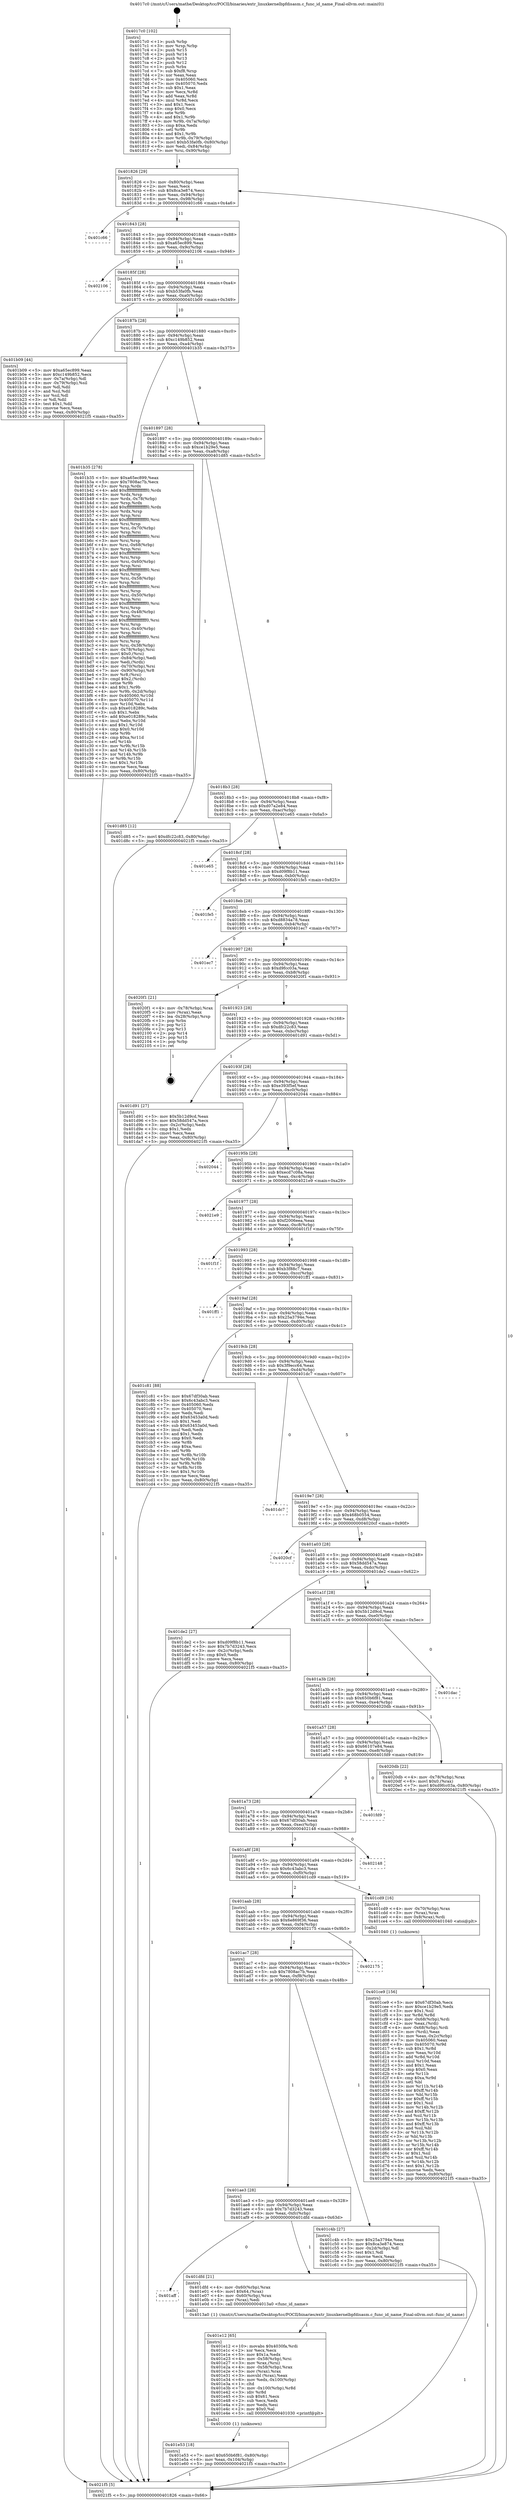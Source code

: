 digraph "0x4017c0" {
  label = "0x4017c0 (/mnt/c/Users/mathe/Desktop/tcc/POCII/binaries/extr_linuxkernelbpfdisasm.c_func_id_name_Final-ollvm.out::main(0))"
  labelloc = "t"
  node[shape=record]

  Entry [label="",width=0.3,height=0.3,shape=circle,fillcolor=black,style=filled]
  "0x401826" [label="{
     0x401826 [29]\l
     | [instrs]\l
     &nbsp;&nbsp;0x401826 \<+3\>: mov -0x80(%rbp),%eax\l
     &nbsp;&nbsp;0x401829 \<+2\>: mov %eax,%ecx\l
     &nbsp;&nbsp;0x40182b \<+6\>: sub $0x8ca3e874,%ecx\l
     &nbsp;&nbsp;0x401831 \<+6\>: mov %eax,-0x94(%rbp)\l
     &nbsp;&nbsp;0x401837 \<+6\>: mov %ecx,-0x98(%rbp)\l
     &nbsp;&nbsp;0x40183d \<+6\>: je 0000000000401c66 \<main+0x4a6\>\l
  }"]
  "0x401c66" [label="{
     0x401c66\l
  }", style=dashed]
  "0x401843" [label="{
     0x401843 [28]\l
     | [instrs]\l
     &nbsp;&nbsp;0x401843 \<+5\>: jmp 0000000000401848 \<main+0x88\>\l
     &nbsp;&nbsp;0x401848 \<+6\>: mov -0x94(%rbp),%eax\l
     &nbsp;&nbsp;0x40184e \<+5\>: sub $0xa65ec899,%eax\l
     &nbsp;&nbsp;0x401853 \<+6\>: mov %eax,-0x9c(%rbp)\l
     &nbsp;&nbsp;0x401859 \<+6\>: je 0000000000402106 \<main+0x946\>\l
  }"]
  Exit [label="",width=0.3,height=0.3,shape=circle,fillcolor=black,style=filled,peripheries=2]
  "0x402106" [label="{
     0x402106\l
  }", style=dashed]
  "0x40185f" [label="{
     0x40185f [28]\l
     | [instrs]\l
     &nbsp;&nbsp;0x40185f \<+5\>: jmp 0000000000401864 \<main+0xa4\>\l
     &nbsp;&nbsp;0x401864 \<+6\>: mov -0x94(%rbp),%eax\l
     &nbsp;&nbsp;0x40186a \<+5\>: sub $0xb53fa0fb,%eax\l
     &nbsp;&nbsp;0x40186f \<+6\>: mov %eax,-0xa0(%rbp)\l
     &nbsp;&nbsp;0x401875 \<+6\>: je 0000000000401b09 \<main+0x349\>\l
  }"]
  "0x401e53" [label="{
     0x401e53 [18]\l
     | [instrs]\l
     &nbsp;&nbsp;0x401e53 \<+7\>: movl $0x650b6f81,-0x80(%rbp)\l
     &nbsp;&nbsp;0x401e5a \<+6\>: mov %eax,-0x104(%rbp)\l
     &nbsp;&nbsp;0x401e60 \<+5\>: jmp 00000000004021f5 \<main+0xa35\>\l
  }"]
  "0x401b09" [label="{
     0x401b09 [44]\l
     | [instrs]\l
     &nbsp;&nbsp;0x401b09 \<+5\>: mov $0xa65ec899,%eax\l
     &nbsp;&nbsp;0x401b0e \<+5\>: mov $0xc149b852,%ecx\l
     &nbsp;&nbsp;0x401b13 \<+3\>: mov -0x7a(%rbp),%dl\l
     &nbsp;&nbsp;0x401b16 \<+4\>: mov -0x79(%rbp),%sil\l
     &nbsp;&nbsp;0x401b1a \<+3\>: mov %dl,%dil\l
     &nbsp;&nbsp;0x401b1d \<+3\>: and %sil,%dil\l
     &nbsp;&nbsp;0x401b20 \<+3\>: xor %sil,%dl\l
     &nbsp;&nbsp;0x401b23 \<+3\>: or %dl,%dil\l
     &nbsp;&nbsp;0x401b26 \<+4\>: test $0x1,%dil\l
     &nbsp;&nbsp;0x401b2a \<+3\>: cmovne %ecx,%eax\l
     &nbsp;&nbsp;0x401b2d \<+3\>: mov %eax,-0x80(%rbp)\l
     &nbsp;&nbsp;0x401b30 \<+5\>: jmp 00000000004021f5 \<main+0xa35\>\l
  }"]
  "0x40187b" [label="{
     0x40187b [28]\l
     | [instrs]\l
     &nbsp;&nbsp;0x40187b \<+5\>: jmp 0000000000401880 \<main+0xc0\>\l
     &nbsp;&nbsp;0x401880 \<+6\>: mov -0x94(%rbp),%eax\l
     &nbsp;&nbsp;0x401886 \<+5\>: sub $0xc149b852,%eax\l
     &nbsp;&nbsp;0x40188b \<+6\>: mov %eax,-0xa4(%rbp)\l
     &nbsp;&nbsp;0x401891 \<+6\>: je 0000000000401b35 \<main+0x375\>\l
  }"]
  "0x4021f5" [label="{
     0x4021f5 [5]\l
     | [instrs]\l
     &nbsp;&nbsp;0x4021f5 \<+5\>: jmp 0000000000401826 \<main+0x66\>\l
  }"]
  "0x4017c0" [label="{
     0x4017c0 [102]\l
     | [instrs]\l
     &nbsp;&nbsp;0x4017c0 \<+1\>: push %rbp\l
     &nbsp;&nbsp;0x4017c1 \<+3\>: mov %rsp,%rbp\l
     &nbsp;&nbsp;0x4017c4 \<+2\>: push %r15\l
     &nbsp;&nbsp;0x4017c6 \<+2\>: push %r14\l
     &nbsp;&nbsp;0x4017c8 \<+2\>: push %r13\l
     &nbsp;&nbsp;0x4017ca \<+2\>: push %r12\l
     &nbsp;&nbsp;0x4017cc \<+1\>: push %rbx\l
     &nbsp;&nbsp;0x4017cd \<+7\>: sub $0xf8,%rsp\l
     &nbsp;&nbsp;0x4017d4 \<+2\>: xor %eax,%eax\l
     &nbsp;&nbsp;0x4017d6 \<+7\>: mov 0x405060,%ecx\l
     &nbsp;&nbsp;0x4017dd \<+7\>: mov 0x405070,%edx\l
     &nbsp;&nbsp;0x4017e4 \<+3\>: sub $0x1,%eax\l
     &nbsp;&nbsp;0x4017e7 \<+3\>: mov %ecx,%r8d\l
     &nbsp;&nbsp;0x4017ea \<+3\>: add %eax,%r8d\l
     &nbsp;&nbsp;0x4017ed \<+4\>: imul %r8d,%ecx\l
     &nbsp;&nbsp;0x4017f1 \<+3\>: and $0x1,%ecx\l
     &nbsp;&nbsp;0x4017f4 \<+3\>: cmp $0x0,%ecx\l
     &nbsp;&nbsp;0x4017f7 \<+4\>: sete %r9b\l
     &nbsp;&nbsp;0x4017fb \<+4\>: and $0x1,%r9b\l
     &nbsp;&nbsp;0x4017ff \<+4\>: mov %r9b,-0x7a(%rbp)\l
     &nbsp;&nbsp;0x401803 \<+3\>: cmp $0xa,%edx\l
     &nbsp;&nbsp;0x401806 \<+4\>: setl %r9b\l
     &nbsp;&nbsp;0x40180a \<+4\>: and $0x1,%r9b\l
     &nbsp;&nbsp;0x40180e \<+4\>: mov %r9b,-0x79(%rbp)\l
     &nbsp;&nbsp;0x401812 \<+7\>: movl $0xb53fa0fb,-0x80(%rbp)\l
     &nbsp;&nbsp;0x401819 \<+6\>: mov %edi,-0x84(%rbp)\l
     &nbsp;&nbsp;0x40181f \<+7\>: mov %rsi,-0x90(%rbp)\l
  }"]
  "0x401e12" [label="{
     0x401e12 [65]\l
     | [instrs]\l
     &nbsp;&nbsp;0x401e12 \<+10\>: movabs $0x4030fa,%rdi\l
     &nbsp;&nbsp;0x401e1c \<+2\>: xor %ecx,%ecx\l
     &nbsp;&nbsp;0x401e1e \<+5\>: mov $0x1a,%edx\l
     &nbsp;&nbsp;0x401e23 \<+4\>: mov -0x58(%rbp),%rsi\l
     &nbsp;&nbsp;0x401e27 \<+3\>: mov %rax,(%rsi)\l
     &nbsp;&nbsp;0x401e2a \<+4\>: mov -0x58(%rbp),%rax\l
     &nbsp;&nbsp;0x401e2e \<+3\>: mov (%rax),%rax\l
     &nbsp;&nbsp;0x401e31 \<+3\>: movsbl (%rax),%eax\l
     &nbsp;&nbsp;0x401e34 \<+6\>: mov %edx,-0x100(%rbp)\l
     &nbsp;&nbsp;0x401e3a \<+1\>: cltd\l
     &nbsp;&nbsp;0x401e3b \<+7\>: mov -0x100(%rbp),%r8d\l
     &nbsp;&nbsp;0x401e42 \<+3\>: idiv %r8d\l
     &nbsp;&nbsp;0x401e45 \<+3\>: sub $0x61,%ecx\l
     &nbsp;&nbsp;0x401e48 \<+2\>: sub %ecx,%edx\l
     &nbsp;&nbsp;0x401e4a \<+2\>: mov %edx,%esi\l
     &nbsp;&nbsp;0x401e4c \<+2\>: mov $0x0,%al\l
     &nbsp;&nbsp;0x401e4e \<+5\>: call 0000000000401030 \<printf@plt\>\l
     | [calls]\l
     &nbsp;&nbsp;0x401030 \{1\} (unknown)\l
  }"]
  "0x401b35" [label="{
     0x401b35 [278]\l
     | [instrs]\l
     &nbsp;&nbsp;0x401b35 \<+5\>: mov $0xa65ec899,%eax\l
     &nbsp;&nbsp;0x401b3a \<+5\>: mov $0x7808ac7b,%ecx\l
     &nbsp;&nbsp;0x401b3f \<+3\>: mov %rsp,%rdx\l
     &nbsp;&nbsp;0x401b42 \<+4\>: add $0xfffffffffffffff0,%rdx\l
     &nbsp;&nbsp;0x401b46 \<+3\>: mov %rdx,%rsp\l
     &nbsp;&nbsp;0x401b49 \<+4\>: mov %rdx,-0x78(%rbp)\l
     &nbsp;&nbsp;0x401b4d \<+3\>: mov %rsp,%rdx\l
     &nbsp;&nbsp;0x401b50 \<+4\>: add $0xfffffffffffffff0,%rdx\l
     &nbsp;&nbsp;0x401b54 \<+3\>: mov %rdx,%rsp\l
     &nbsp;&nbsp;0x401b57 \<+3\>: mov %rsp,%rsi\l
     &nbsp;&nbsp;0x401b5a \<+4\>: add $0xfffffffffffffff0,%rsi\l
     &nbsp;&nbsp;0x401b5e \<+3\>: mov %rsi,%rsp\l
     &nbsp;&nbsp;0x401b61 \<+4\>: mov %rsi,-0x70(%rbp)\l
     &nbsp;&nbsp;0x401b65 \<+3\>: mov %rsp,%rsi\l
     &nbsp;&nbsp;0x401b68 \<+4\>: add $0xfffffffffffffff0,%rsi\l
     &nbsp;&nbsp;0x401b6c \<+3\>: mov %rsi,%rsp\l
     &nbsp;&nbsp;0x401b6f \<+4\>: mov %rsi,-0x68(%rbp)\l
     &nbsp;&nbsp;0x401b73 \<+3\>: mov %rsp,%rsi\l
     &nbsp;&nbsp;0x401b76 \<+4\>: add $0xfffffffffffffff0,%rsi\l
     &nbsp;&nbsp;0x401b7a \<+3\>: mov %rsi,%rsp\l
     &nbsp;&nbsp;0x401b7d \<+4\>: mov %rsi,-0x60(%rbp)\l
     &nbsp;&nbsp;0x401b81 \<+3\>: mov %rsp,%rsi\l
     &nbsp;&nbsp;0x401b84 \<+4\>: add $0xfffffffffffffff0,%rsi\l
     &nbsp;&nbsp;0x401b88 \<+3\>: mov %rsi,%rsp\l
     &nbsp;&nbsp;0x401b8b \<+4\>: mov %rsi,-0x58(%rbp)\l
     &nbsp;&nbsp;0x401b8f \<+3\>: mov %rsp,%rsi\l
     &nbsp;&nbsp;0x401b92 \<+4\>: add $0xfffffffffffffff0,%rsi\l
     &nbsp;&nbsp;0x401b96 \<+3\>: mov %rsi,%rsp\l
     &nbsp;&nbsp;0x401b99 \<+4\>: mov %rsi,-0x50(%rbp)\l
     &nbsp;&nbsp;0x401b9d \<+3\>: mov %rsp,%rsi\l
     &nbsp;&nbsp;0x401ba0 \<+4\>: add $0xfffffffffffffff0,%rsi\l
     &nbsp;&nbsp;0x401ba4 \<+3\>: mov %rsi,%rsp\l
     &nbsp;&nbsp;0x401ba7 \<+4\>: mov %rsi,-0x48(%rbp)\l
     &nbsp;&nbsp;0x401bab \<+3\>: mov %rsp,%rsi\l
     &nbsp;&nbsp;0x401bae \<+4\>: add $0xfffffffffffffff0,%rsi\l
     &nbsp;&nbsp;0x401bb2 \<+3\>: mov %rsi,%rsp\l
     &nbsp;&nbsp;0x401bb5 \<+4\>: mov %rsi,-0x40(%rbp)\l
     &nbsp;&nbsp;0x401bb9 \<+3\>: mov %rsp,%rsi\l
     &nbsp;&nbsp;0x401bbc \<+4\>: add $0xfffffffffffffff0,%rsi\l
     &nbsp;&nbsp;0x401bc0 \<+3\>: mov %rsi,%rsp\l
     &nbsp;&nbsp;0x401bc3 \<+4\>: mov %rsi,-0x38(%rbp)\l
     &nbsp;&nbsp;0x401bc7 \<+4\>: mov -0x78(%rbp),%rsi\l
     &nbsp;&nbsp;0x401bcb \<+6\>: movl $0x0,(%rsi)\l
     &nbsp;&nbsp;0x401bd1 \<+6\>: mov -0x84(%rbp),%edi\l
     &nbsp;&nbsp;0x401bd7 \<+2\>: mov %edi,(%rdx)\l
     &nbsp;&nbsp;0x401bd9 \<+4\>: mov -0x70(%rbp),%rsi\l
     &nbsp;&nbsp;0x401bdd \<+7\>: mov -0x90(%rbp),%r8\l
     &nbsp;&nbsp;0x401be4 \<+3\>: mov %r8,(%rsi)\l
     &nbsp;&nbsp;0x401be7 \<+3\>: cmpl $0x2,(%rdx)\l
     &nbsp;&nbsp;0x401bea \<+4\>: setne %r9b\l
     &nbsp;&nbsp;0x401bee \<+4\>: and $0x1,%r9b\l
     &nbsp;&nbsp;0x401bf2 \<+4\>: mov %r9b,-0x2d(%rbp)\l
     &nbsp;&nbsp;0x401bf6 \<+8\>: mov 0x405060,%r10d\l
     &nbsp;&nbsp;0x401bfe \<+8\>: mov 0x405070,%r11d\l
     &nbsp;&nbsp;0x401c06 \<+3\>: mov %r10d,%ebx\l
     &nbsp;&nbsp;0x401c09 \<+6\>: sub $0xe018289c,%ebx\l
     &nbsp;&nbsp;0x401c0f \<+3\>: sub $0x1,%ebx\l
     &nbsp;&nbsp;0x401c12 \<+6\>: add $0xe018289c,%ebx\l
     &nbsp;&nbsp;0x401c18 \<+4\>: imul %ebx,%r10d\l
     &nbsp;&nbsp;0x401c1c \<+4\>: and $0x1,%r10d\l
     &nbsp;&nbsp;0x401c20 \<+4\>: cmp $0x0,%r10d\l
     &nbsp;&nbsp;0x401c24 \<+4\>: sete %r9b\l
     &nbsp;&nbsp;0x401c28 \<+4\>: cmp $0xa,%r11d\l
     &nbsp;&nbsp;0x401c2c \<+4\>: setl %r14b\l
     &nbsp;&nbsp;0x401c30 \<+3\>: mov %r9b,%r15b\l
     &nbsp;&nbsp;0x401c33 \<+3\>: and %r14b,%r15b\l
     &nbsp;&nbsp;0x401c36 \<+3\>: xor %r14b,%r9b\l
     &nbsp;&nbsp;0x401c39 \<+3\>: or %r9b,%r15b\l
     &nbsp;&nbsp;0x401c3c \<+4\>: test $0x1,%r15b\l
     &nbsp;&nbsp;0x401c40 \<+3\>: cmovne %ecx,%eax\l
     &nbsp;&nbsp;0x401c43 \<+3\>: mov %eax,-0x80(%rbp)\l
     &nbsp;&nbsp;0x401c46 \<+5\>: jmp 00000000004021f5 \<main+0xa35\>\l
  }"]
  "0x401897" [label="{
     0x401897 [28]\l
     | [instrs]\l
     &nbsp;&nbsp;0x401897 \<+5\>: jmp 000000000040189c \<main+0xdc\>\l
     &nbsp;&nbsp;0x40189c \<+6\>: mov -0x94(%rbp),%eax\l
     &nbsp;&nbsp;0x4018a2 \<+5\>: sub $0xce1b29e5,%eax\l
     &nbsp;&nbsp;0x4018a7 \<+6\>: mov %eax,-0xa8(%rbp)\l
     &nbsp;&nbsp;0x4018ad \<+6\>: je 0000000000401d85 \<main+0x5c5\>\l
  }"]
  "0x401aff" [label="{
     0x401aff\l
  }", style=dashed]
  "0x401dfd" [label="{
     0x401dfd [21]\l
     | [instrs]\l
     &nbsp;&nbsp;0x401dfd \<+4\>: mov -0x60(%rbp),%rax\l
     &nbsp;&nbsp;0x401e01 \<+6\>: movl $0x64,(%rax)\l
     &nbsp;&nbsp;0x401e07 \<+4\>: mov -0x60(%rbp),%rax\l
     &nbsp;&nbsp;0x401e0b \<+2\>: mov (%rax),%edi\l
     &nbsp;&nbsp;0x401e0d \<+5\>: call 00000000004013a0 \<func_id_name\>\l
     | [calls]\l
     &nbsp;&nbsp;0x4013a0 \{1\} (/mnt/c/Users/mathe/Desktop/tcc/POCII/binaries/extr_linuxkernelbpfdisasm.c_func_id_name_Final-ollvm.out::func_id_name)\l
  }"]
  "0x401d85" [label="{
     0x401d85 [12]\l
     | [instrs]\l
     &nbsp;&nbsp;0x401d85 \<+7\>: movl $0xdfc22c83,-0x80(%rbp)\l
     &nbsp;&nbsp;0x401d8c \<+5\>: jmp 00000000004021f5 \<main+0xa35\>\l
  }"]
  "0x4018b3" [label="{
     0x4018b3 [28]\l
     | [instrs]\l
     &nbsp;&nbsp;0x4018b3 \<+5\>: jmp 00000000004018b8 \<main+0xf8\>\l
     &nbsp;&nbsp;0x4018b8 \<+6\>: mov -0x94(%rbp),%eax\l
     &nbsp;&nbsp;0x4018be \<+5\>: sub $0xd07a2e84,%eax\l
     &nbsp;&nbsp;0x4018c3 \<+6\>: mov %eax,-0xac(%rbp)\l
     &nbsp;&nbsp;0x4018c9 \<+6\>: je 0000000000401e65 \<main+0x6a5\>\l
  }"]
  "0x401ce9" [label="{
     0x401ce9 [156]\l
     | [instrs]\l
     &nbsp;&nbsp;0x401ce9 \<+5\>: mov $0x67df30ab,%ecx\l
     &nbsp;&nbsp;0x401cee \<+5\>: mov $0xce1b29e5,%edx\l
     &nbsp;&nbsp;0x401cf3 \<+3\>: mov $0x1,%sil\l
     &nbsp;&nbsp;0x401cf6 \<+3\>: xor %r8d,%r8d\l
     &nbsp;&nbsp;0x401cf9 \<+4\>: mov -0x68(%rbp),%rdi\l
     &nbsp;&nbsp;0x401cfd \<+2\>: mov %eax,(%rdi)\l
     &nbsp;&nbsp;0x401cff \<+4\>: mov -0x68(%rbp),%rdi\l
     &nbsp;&nbsp;0x401d03 \<+2\>: mov (%rdi),%eax\l
     &nbsp;&nbsp;0x401d05 \<+3\>: mov %eax,-0x2c(%rbp)\l
     &nbsp;&nbsp;0x401d08 \<+7\>: mov 0x405060,%eax\l
     &nbsp;&nbsp;0x401d0f \<+8\>: mov 0x405070,%r9d\l
     &nbsp;&nbsp;0x401d17 \<+4\>: sub $0x1,%r8d\l
     &nbsp;&nbsp;0x401d1b \<+3\>: mov %eax,%r10d\l
     &nbsp;&nbsp;0x401d1e \<+3\>: add %r8d,%r10d\l
     &nbsp;&nbsp;0x401d21 \<+4\>: imul %r10d,%eax\l
     &nbsp;&nbsp;0x401d25 \<+3\>: and $0x1,%eax\l
     &nbsp;&nbsp;0x401d28 \<+3\>: cmp $0x0,%eax\l
     &nbsp;&nbsp;0x401d2b \<+4\>: sete %r11b\l
     &nbsp;&nbsp;0x401d2f \<+4\>: cmp $0xa,%r9d\l
     &nbsp;&nbsp;0x401d33 \<+3\>: setl %bl\l
     &nbsp;&nbsp;0x401d36 \<+3\>: mov %r11b,%r14b\l
     &nbsp;&nbsp;0x401d39 \<+4\>: xor $0xff,%r14b\l
     &nbsp;&nbsp;0x401d3d \<+3\>: mov %bl,%r15b\l
     &nbsp;&nbsp;0x401d40 \<+4\>: xor $0xff,%r15b\l
     &nbsp;&nbsp;0x401d44 \<+4\>: xor $0x1,%sil\l
     &nbsp;&nbsp;0x401d48 \<+3\>: mov %r14b,%r12b\l
     &nbsp;&nbsp;0x401d4b \<+4\>: and $0xff,%r12b\l
     &nbsp;&nbsp;0x401d4f \<+3\>: and %sil,%r11b\l
     &nbsp;&nbsp;0x401d52 \<+3\>: mov %r15b,%r13b\l
     &nbsp;&nbsp;0x401d55 \<+4\>: and $0xff,%r13b\l
     &nbsp;&nbsp;0x401d59 \<+3\>: and %sil,%bl\l
     &nbsp;&nbsp;0x401d5c \<+3\>: or %r11b,%r12b\l
     &nbsp;&nbsp;0x401d5f \<+3\>: or %bl,%r13b\l
     &nbsp;&nbsp;0x401d62 \<+3\>: xor %r13b,%r12b\l
     &nbsp;&nbsp;0x401d65 \<+3\>: or %r15b,%r14b\l
     &nbsp;&nbsp;0x401d68 \<+4\>: xor $0xff,%r14b\l
     &nbsp;&nbsp;0x401d6c \<+4\>: or $0x1,%sil\l
     &nbsp;&nbsp;0x401d70 \<+3\>: and %sil,%r14b\l
     &nbsp;&nbsp;0x401d73 \<+3\>: or %r14b,%r12b\l
     &nbsp;&nbsp;0x401d76 \<+4\>: test $0x1,%r12b\l
     &nbsp;&nbsp;0x401d7a \<+3\>: cmovne %edx,%ecx\l
     &nbsp;&nbsp;0x401d7d \<+3\>: mov %ecx,-0x80(%rbp)\l
     &nbsp;&nbsp;0x401d80 \<+5\>: jmp 00000000004021f5 \<main+0xa35\>\l
  }"]
  "0x401e65" [label="{
     0x401e65\l
  }", style=dashed]
  "0x4018cf" [label="{
     0x4018cf [28]\l
     | [instrs]\l
     &nbsp;&nbsp;0x4018cf \<+5\>: jmp 00000000004018d4 \<main+0x114\>\l
     &nbsp;&nbsp;0x4018d4 \<+6\>: mov -0x94(%rbp),%eax\l
     &nbsp;&nbsp;0x4018da \<+5\>: sub $0xd09f8b11,%eax\l
     &nbsp;&nbsp;0x4018df \<+6\>: mov %eax,-0xb0(%rbp)\l
     &nbsp;&nbsp;0x4018e5 \<+6\>: je 0000000000401fe5 \<main+0x825\>\l
  }"]
  "0x401ae3" [label="{
     0x401ae3 [28]\l
     | [instrs]\l
     &nbsp;&nbsp;0x401ae3 \<+5\>: jmp 0000000000401ae8 \<main+0x328\>\l
     &nbsp;&nbsp;0x401ae8 \<+6\>: mov -0x94(%rbp),%eax\l
     &nbsp;&nbsp;0x401aee \<+5\>: sub $0x7b7d3243,%eax\l
     &nbsp;&nbsp;0x401af3 \<+6\>: mov %eax,-0xfc(%rbp)\l
     &nbsp;&nbsp;0x401af9 \<+6\>: je 0000000000401dfd \<main+0x63d\>\l
  }"]
  "0x401fe5" [label="{
     0x401fe5\l
  }", style=dashed]
  "0x4018eb" [label="{
     0x4018eb [28]\l
     | [instrs]\l
     &nbsp;&nbsp;0x4018eb \<+5\>: jmp 00000000004018f0 \<main+0x130\>\l
     &nbsp;&nbsp;0x4018f0 \<+6\>: mov -0x94(%rbp),%eax\l
     &nbsp;&nbsp;0x4018f6 \<+5\>: sub $0xd8834a78,%eax\l
     &nbsp;&nbsp;0x4018fb \<+6\>: mov %eax,-0xb4(%rbp)\l
     &nbsp;&nbsp;0x401901 \<+6\>: je 0000000000401ec7 \<main+0x707\>\l
  }"]
  "0x401c4b" [label="{
     0x401c4b [27]\l
     | [instrs]\l
     &nbsp;&nbsp;0x401c4b \<+5\>: mov $0x25a3794e,%eax\l
     &nbsp;&nbsp;0x401c50 \<+5\>: mov $0x8ca3e874,%ecx\l
     &nbsp;&nbsp;0x401c55 \<+3\>: mov -0x2d(%rbp),%dl\l
     &nbsp;&nbsp;0x401c58 \<+3\>: test $0x1,%dl\l
     &nbsp;&nbsp;0x401c5b \<+3\>: cmovne %ecx,%eax\l
     &nbsp;&nbsp;0x401c5e \<+3\>: mov %eax,-0x80(%rbp)\l
     &nbsp;&nbsp;0x401c61 \<+5\>: jmp 00000000004021f5 \<main+0xa35\>\l
  }"]
  "0x401ec7" [label="{
     0x401ec7\l
  }", style=dashed]
  "0x401907" [label="{
     0x401907 [28]\l
     | [instrs]\l
     &nbsp;&nbsp;0x401907 \<+5\>: jmp 000000000040190c \<main+0x14c\>\l
     &nbsp;&nbsp;0x40190c \<+6\>: mov -0x94(%rbp),%eax\l
     &nbsp;&nbsp;0x401912 \<+5\>: sub $0xd9fcc03a,%eax\l
     &nbsp;&nbsp;0x401917 \<+6\>: mov %eax,-0xb8(%rbp)\l
     &nbsp;&nbsp;0x40191d \<+6\>: je 00000000004020f1 \<main+0x931\>\l
  }"]
  "0x401ac7" [label="{
     0x401ac7 [28]\l
     | [instrs]\l
     &nbsp;&nbsp;0x401ac7 \<+5\>: jmp 0000000000401acc \<main+0x30c\>\l
     &nbsp;&nbsp;0x401acc \<+6\>: mov -0x94(%rbp),%eax\l
     &nbsp;&nbsp;0x401ad2 \<+5\>: sub $0x7808ac7b,%eax\l
     &nbsp;&nbsp;0x401ad7 \<+6\>: mov %eax,-0xf8(%rbp)\l
     &nbsp;&nbsp;0x401add \<+6\>: je 0000000000401c4b \<main+0x48b\>\l
  }"]
  "0x4020f1" [label="{
     0x4020f1 [21]\l
     | [instrs]\l
     &nbsp;&nbsp;0x4020f1 \<+4\>: mov -0x78(%rbp),%rax\l
     &nbsp;&nbsp;0x4020f5 \<+2\>: mov (%rax),%eax\l
     &nbsp;&nbsp;0x4020f7 \<+4\>: lea -0x28(%rbp),%rsp\l
     &nbsp;&nbsp;0x4020fb \<+1\>: pop %rbx\l
     &nbsp;&nbsp;0x4020fc \<+2\>: pop %r12\l
     &nbsp;&nbsp;0x4020fe \<+2\>: pop %r13\l
     &nbsp;&nbsp;0x402100 \<+2\>: pop %r14\l
     &nbsp;&nbsp;0x402102 \<+2\>: pop %r15\l
     &nbsp;&nbsp;0x402104 \<+1\>: pop %rbp\l
     &nbsp;&nbsp;0x402105 \<+1\>: ret\l
  }"]
  "0x401923" [label="{
     0x401923 [28]\l
     | [instrs]\l
     &nbsp;&nbsp;0x401923 \<+5\>: jmp 0000000000401928 \<main+0x168\>\l
     &nbsp;&nbsp;0x401928 \<+6\>: mov -0x94(%rbp),%eax\l
     &nbsp;&nbsp;0x40192e \<+5\>: sub $0xdfc22c83,%eax\l
     &nbsp;&nbsp;0x401933 \<+6\>: mov %eax,-0xbc(%rbp)\l
     &nbsp;&nbsp;0x401939 \<+6\>: je 0000000000401d91 \<main+0x5d1\>\l
  }"]
  "0x402175" [label="{
     0x402175\l
  }", style=dashed]
  "0x401d91" [label="{
     0x401d91 [27]\l
     | [instrs]\l
     &nbsp;&nbsp;0x401d91 \<+5\>: mov $0x5b12d9cd,%eax\l
     &nbsp;&nbsp;0x401d96 \<+5\>: mov $0x58dd547a,%ecx\l
     &nbsp;&nbsp;0x401d9b \<+3\>: mov -0x2c(%rbp),%edx\l
     &nbsp;&nbsp;0x401d9e \<+3\>: cmp $0x1,%edx\l
     &nbsp;&nbsp;0x401da1 \<+3\>: cmovl %ecx,%eax\l
     &nbsp;&nbsp;0x401da4 \<+3\>: mov %eax,-0x80(%rbp)\l
     &nbsp;&nbsp;0x401da7 \<+5\>: jmp 00000000004021f5 \<main+0xa35\>\l
  }"]
  "0x40193f" [label="{
     0x40193f [28]\l
     | [instrs]\l
     &nbsp;&nbsp;0x40193f \<+5\>: jmp 0000000000401944 \<main+0x184\>\l
     &nbsp;&nbsp;0x401944 \<+6\>: mov -0x94(%rbp),%eax\l
     &nbsp;&nbsp;0x40194a \<+5\>: sub $0xe393f5ef,%eax\l
     &nbsp;&nbsp;0x40194f \<+6\>: mov %eax,-0xc0(%rbp)\l
     &nbsp;&nbsp;0x401955 \<+6\>: je 0000000000402044 \<main+0x884\>\l
  }"]
  "0x401aab" [label="{
     0x401aab [28]\l
     | [instrs]\l
     &nbsp;&nbsp;0x401aab \<+5\>: jmp 0000000000401ab0 \<main+0x2f0\>\l
     &nbsp;&nbsp;0x401ab0 \<+6\>: mov -0x94(%rbp),%eax\l
     &nbsp;&nbsp;0x401ab6 \<+5\>: sub $0x6e869f36,%eax\l
     &nbsp;&nbsp;0x401abb \<+6\>: mov %eax,-0xf4(%rbp)\l
     &nbsp;&nbsp;0x401ac1 \<+6\>: je 0000000000402175 \<main+0x9b5\>\l
  }"]
  "0x402044" [label="{
     0x402044\l
  }", style=dashed]
  "0x40195b" [label="{
     0x40195b [28]\l
     | [instrs]\l
     &nbsp;&nbsp;0x40195b \<+5\>: jmp 0000000000401960 \<main+0x1a0\>\l
     &nbsp;&nbsp;0x401960 \<+6\>: mov -0x94(%rbp),%eax\l
     &nbsp;&nbsp;0x401966 \<+5\>: sub $0xecd7c08a,%eax\l
     &nbsp;&nbsp;0x40196b \<+6\>: mov %eax,-0xc4(%rbp)\l
     &nbsp;&nbsp;0x401971 \<+6\>: je 00000000004021e9 \<main+0xa29\>\l
  }"]
  "0x401cd9" [label="{
     0x401cd9 [16]\l
     | [instrs]\l
     &nbsp;&nbsp;0x401cd9 \<+4\>: mov -0x70(%rbp),%rax\l
     &nbsp;&nbsp;0x401cdd \<+3\>: mov (%rax),%rax\l
     &nbsp;&nbsp;0x401ce0 \<+4\>: mov 0x8(%rax),%rdi\l
     &nbsp;&nbsp;0x401ce4 \<+5\>: call 0000000000401040 \<atoi@plt\>\l
     | [calls]\l
     &nbsp;&nbsp;0x401040 \{1\} (unknown)\l
  }"]
  "0x4021e9" [label="{
     0x4021e9\l
  }", style=dashed]
  "0x401977" [label="{
     0x401977 [28]\l
     | [instrs]\l
     &nbsp;&nbsp;0x401977 \<+5\>: jmp 000000000040197c \<main+0x1bc\>\l
     &nbsp;&nbsp;0x40197c \<+6\>: mov -0x94(%rbp),%eax\l
     &nbsp;&nbsp;0x401982 \<+5\>: sub $0xf2006eea,%eax\l
     &nbsp;&nbsp;0x401987 \<+6\>: mov %eax,-0xc8(%rbp)\l
     &nbsp;&nbsp;0x40198d \<+6\>: je 0000000000401f1f \<main+0x75f\>\l
  }"]
  "0x401a8f" [label="{
     0x401a8f [28]\l
     | [instrs]\l
     &nbsp;&nbsp;0x401a8f \<+5\>: jmp 0000000000401a94 \<main+0x2d4\>\l
     &nbsp;&nbsp;0x401a94 \<+6\>: mov -0x94(%rbp),%eax\l
     &nbsp;&nbsp;0x401a9a \<+5\>: sub $0x6c43abc3,%eax\l
     &nbsp;&nbsp;0x401a9f \<+6\>: mov %eax,-0xf0(%rbp)\l
     &nbsp;&nbsp;0x401aa5 \<+6\>: je 0000000000401cd9 \<main+0x519\>\l
  }"]
  "0x401f1f" [label="{
     0x401f1f\l
  }", style=dashed]
  "0x401993" [label="{
     0x401993 [28]\l
     | [instrs]\l
     &nbsp;&nbsp;0x401993 \<+5\>: jmp 0000000000401998 \<main+0x1d8\>\l
     &nbsp;&nbsp;0x401998 \<+6\>: mov -0x94(%rbp),%eax\l
     &nbsp;&nbsp;0x40199e \<+5\>: sub $0xb3f88c7,%eax\l
     &nbsp;&nbsp;0x4019a3 \<+6\>: mov %eax,-0xcc(%rbp)\l
     &nbsp;&nbsp;0x4019a9 \<+6\>: je 0000000000401ff1 \<main+0x831\>\l
  }"]
  "0x402148" [label="{
     0x402148\l
  }", style=dashed]
  "0x401ff1" [label="{
     0x401ff1\l
  }", style=dashed]
  "0x4019af" [label="{
     0x4019af [28]\l
     | [instrs]\l
     &nbsp;&nbsp;0x4019af \<+5\>: jmp 00000000004019b4 \<main+0x1f4\>\l
     &nbsp;&nbsp;0x4019b4 \<+6\>: mov -0x94(%rbp),%eax\l
     &nbsp;&nbsp;0x4019ba \<+5\>: sub $0x25a3794e,%eax\l
     &nbsp;&nbsp;0x4019bf \<+6\>: mov %eax,-0xd0(%rbp)\l
     &nbsp;&nbsp;0x4019c5 \<+6\>: je 0000000000401c81 \<main+0x4c1\>\l
  }"]
  "0x401a73" [label="{
     0x401a73 [28]\l
     | [instrs]\l
     &nbsp;&nbsp;0x401a73 \<+5\>: jmp 0000000000401a78 \<main+0x2b8\>\l
     &nbsp;&nbsp;0x401a78 \<+6\>: mov -0x94(%rbp),%eax\l
     &nbsp;&nbsp;0x401a7e \<+5\>: sub $0x67df30ab,%eax\l
     &nbsp;&nbsp;0x401a83 \<+6\>: mov %eax,-0xec(%rbp)\l
     &nbsp;&nbsp;0x401a89 \<+6\>: je 0000000000402148 \<main+0x988\>\l
  }"]
  "0x401c81" [label="{
     0x401c81 [88]\l
     | [instrs]\l
     &nbsp;&nbsp;0x401c81 \<+5\>: mov $0x67df30ab,%eax\l
     &nbsp;&nbsp;0x401c86 \<+5\>: mov $0x6c43abc3,%ecx\l
     &nbsp;&nbsp;0x401c8b \<+7\>: mov 0x405060,%edx\l
     &nbsp;&nbsp;0x401c92 \<+7\>: mov 0x405070,%esi\l
     &nbsp;&nbsp;0x401c99 \<+2\>: mov %edx,%edi\l
     &nbsp;&nbsp;0x401c9b \<+6\>: add $0x63453a0d,%edi\l
     &nbsp;&nbsp;0x401ca1 \<+3\>: sub $0x1,%edi\l
     &nbsp;&nbsp;0x401ca4 \<+6\>: sub $0x63453a0d,%edi\l
     &nbsp;&nbsp;0x401caa \<+3\>: imul %edi,%edx\l
     &nbsp;&nbsp;0x401cad \<+3\>: and $0x1,%edx\l
     &nbsp;&nbsp;0x401cb0 \<+3\>: cmp $0x0,%edx\l
     &nbsp;&nbsp;0x401cb3 \<+4\>: sete %r8b\l
     &nbsp;&nbsp;0x401cb7 \<+3\>: cmp $0xa,%esi\l
     &nbsp;&nbsp;0x401cba \<+4\>: setl %r9b\l
     &nbsp;&nbsp;0x401cbe \<+3\>: mov %r8b,%r10b\l
     &nbsp;&nbsp;0x401cc1 \<+3\>: and %r9b,%r10b\l
     &nbsp;&nbsp;0x401cc4 \<+3\>: xor %r9b,%r8b\l
     &nbsp;&nbsp;0x401cc7 \<+3\>: or %r8b,%r10b\l
     &nbsp;&nbsp;0x401cca \<+4\>: test $0x1,%r10b\l
     &nbsp;&nbsp;0x401cce \<+3\>: cmovne %ecx,%eax\l
     &nbsp;&nbsp;0x401cd1 \<+3\>: mov %eax,-0x80(%rbp)\l
     &nbsp;&nbsp;0x401cd4 \<+5\>: jmp 00000000004021f5 \<main+0xa35\>\l
  }"]
  "0x4019cb" [label="{
     0x4019cb [28]\l
     | [instrs]\l
     &nbsp;&nbsp;0x4019cb \<+5\>: jmp 00000000004019d0 \<main+0x210\>\l
     &nbsp;&nbsp;0x4019d0 \<+6\>: mov -0x94(%rbp),%eax\l
     &nbsp;&nbsp;0x4019d6 \<+5\>: sub $0x3f9ecc64,%eax\l
     &nbsp;&nbsp;0x4019db \<+6\>: mov %eax,-0xd4(%rbp)\l
     &nbsp;&nbsp;0x4019e1 \<+6\>: je 0000000000401dc7 \<main+0x607\>\l
  }"]
  "0x401fd9" [label="{
     0x401fd9\l
  }", style=dashed]
  "0x401dc7" [label="{
     0x401dc7\l
  }", style=dashed]
  "0x4019e7" [label="{
     0x4019e7 [28]\l
     | [instrs]\l
     &nbsp;&nbsp;0x4019e7 \<+5\>: jmp 00000000004019ec \<main+0x22c\>\l
     &nbsp;&nbsp;0x4019ec \<+6\>: mov -0x94(%rbp),%eax\l
     &nbsp;&nbsp;0x4019f2 \<+5\>: sub $0x468b0554,%eax\l
     &nbsp;&nbsp;0x4019f7 \<+6\>: mov %eax,-0xd8(%rbp)\l
     &nbsp;&nbsp;0x4019fd \<+6\>: je 00000000004020cf \<main+0x90f\>\l
  }"]
  "0x401a57" [label="{
     0x401a57 [28]\l
     | [instrs]\l
     &nbsp;&nbsp;0x401a57 \<+5\>: jmp 0000000000401a5c \<main+0x29c\>\l
     &nbsp;&nbsp;0x401a5c \<+6\>: mov -0x94(%rbp),%eax\l
     &nbsp;&nbsp;0x401a62 \<+5\>: sub $0x66107e84,%eax\l
     &nbsp;&nbsp;0x401a67 \<+6\>: mov %eax,-0xe8(%rbp)\l
     &nbsp;&nbsp;0x401a6d \<+6\>: je 0000000000401fd9 \<main+0x819\>\l
  }"]
  "0x4020cf" [label="{
     0x4020cf\l
  }", style=dashed]
  "0x401a03" [label="{
     0x401a03 [28]\l
     | [instrs]\l
     &nbsp;&nbsp;0x401a03 \<+5\>: jmp 0000000000401a08 \<main+0x248\>\l
     &nbsp;&nbsp;0x401a08 \<+6\>: mov -0x94(%rbp),%eax\l
     &nbsp;&nbsp;0x401a0e \<+5\>: sub $0x58dd547a,%eax\l
     &nbsp;&nbsp;0x401a13 \<+6\>: mov %eax,-0xdc(%rbp)\l
     &nbsp;&nbsp;0x401a19 \<+6\>: je 0000000000401de2 \<main+0x622\>\l
  }"]
  "0x4020db" [label="{
     0x4020db [22]\l
     | [instrs]\l
     &nbsp;&nbsp;0x4020db \<+4\>: mov -0x78(%rbp),%rax\l
     &nbsp;&nbsp;0x4020df \<+6\>: movl $0x0,(%rax)\l
     &nbsp;&nbsp;0x4020e5 \<+7\>: movl $0xd9fcc03a,-0x80(%rbp)\l
     &nbsp;&nbsp;0x4020ec \<+5\>: jmp 00000000004021f5 \<main+0xa35\>\l
  }"]
  "0x401de2" [label="{
     0x401de2 [27]\l
     | [instrs]\l
     &nbsp;&nbsp;0x401de2 \<+5\>: mov $0xd09f8b11,%eax\l
     &nbsp;&nbsp;0x401de7 \<+5\>: mov $0x7b7d3243,%ecx\l
     &nbsp;&nbsp;0x401dec \<+3\>: mov -0x2c(%rbp),%edx\l
     &nbsp;&nbsp;0x401def \<+3\>: cmp $0x0,%edx\l
     &nbsp;&nbsp;0x401df2 \<+3\>: cmove %ecx,%eax\l
     &nbsp;&nbsp;0x401df5 \<+3\>: mov %eax,-0x80(%rbp)\l
     &nbsp;&nbsp;0x401df8 \<+5\>: jmp 00000000004021f5 \<main+0xa35\>\l
  }"]
  "0x401a1f" [label="{
     0x401a1f [28]\l
     | [instrs]\l
     &nbsp;&nbsp;0x401a1f \<+5\>: jmp 0000000000401a24 \<main+0x264\>\l
     &nbsp;&nbsp;0x401a24 \<+6\>: mov -0x94(%rbp),%eax\l
     &nbsp;&nbsp;0x401a2a \<+5\>: sub $0x5b12d9cd,%eax\l
     &nbsp;&nbsp;0x401a2f \<+6\>: mov %eax,-0xe0(%rbp)\l
     &nbsp;&nbsp;0x401a35 \<+6\>: je 0000000000401dac \<main+0x5ec\>\l
  }"]
  "0x401a3b" [label="{
     0x401a3b [28]\l
     | [instrs]\l
     &nbsp;&nbsp;0x401a3b \<+5\>: jmp 0000000000401a40 \<main+0x280\>\l
     &nbsp;&nbsp;0x401a40 \<+6\>: mov -0x94(%rbp),%eax\l
     &nbsp;&nbsp;0x401a46 \<+5\>: sub $0x650b6f81,%eax\l
     &nbsp;&nbsp;0x401a4b \<+6\>: mov %eax,-0xe4(%rbp)\l
     &nbsp;&nbsp;0x401a51 \<+6\>: je 00000000004020db \<main+0x91b\>\l
  }"]
  "0x401dac" [label="{
     0x401dac\l
  }", style=dashed]
  Entry -> "0x4017c0" [label=" 1"]
  "0x401826" -> "0x401c66" [label=" 0"]
  "0x401826" -> "0x401843" [label=" 11"]
  "0x4020f1" -> Exit [label=" 1"]
  "0x401843" -> "0x402106" [label=" 0"]
  "0x401843" -> "0x40185f" [label=" 11"]
  "0x4020db" -> "0x4021f5" [label=" 1"]
  "0x40185f" -> "0x401b09" [label=" 1"]
  "0x40185f" -> "0x40187b" [label=" 10"]
  "0x401b09" -> "0x4021f5" [label=" 1"]
  "0x4017c0" -> "0x401826" [label=" 1"]
  "0x4021f5" -> "0x401826" [label=" 10"]
  "0x401e53" -> "0x4021f5" [label=" 1"]
  "0x40187b" -> "0x401b35" [label=" 1"]
  "0x40187b" -> "0x401897" [label=" 9"]
  "0x401e12" -> "0x401e53" [label=" 1"]
  "0x401b35" -> "0x4021f5" [label=" 1"]
  "0x401dfd" -> "0x401e12" [label=" 1"]
  "0x401897" -> "0x401d85" [label=" 1"]
  "0x401897" -> "0x4018b3" [label=" 8"]
  "0x401ae3" -> "0x401aff" [label=" 0"]
  "0x4018b3" -> "0x401e65" [label=" 0"]
  "0x4018b3" -> "0x4018cf" [label=" 8"]
  "0x401ae3" -> "0x401dfd" [label=" 1"]
  "0x4018cf" -> "0x401fe5" [label=" 0"]
  "0x4018cf" -> "0x4018eb" [label=" 8"]
  "0x401de2" -> "0x4021f5" [label=" 1"]
  "0x4018eb" -> "0x401ec7" [label=" 0"]
  "0x4018eb" -> "0x401907" [label=" 8"]
  "0x401d91" -> "0x4021f5" [label=" 1"]
  "0x401907" -> "0x4020f1" [label=" 1"]
  "0x401907" -> "0x401923" [label=" 7"]
  "0x401ce9" -> "0x4021f5" [label=" 1"]
  "0x401923" -> "0x401d91" [label=" 1"]
  "0x401923" -> "0x40193f" [label=" 6"]
  "0x401cd9" -> "0x401ce9" [label=" 1"]
  "0x40193f" -> "0x402044" [label=" 0"]
  "0x40193f" -> "0x40195b" [label=" 6"]
  "0x401c4b" -> "0x4021f5" [label=" 1"]
  "0x40195b" -> "0x4021e9" [label=" 0"]
  "0x40195b" -> "0x401977" [label=" 6"]
  "0x401ac7" -> "0x401ae3" [label=" 1"]
  "0x401977" -> "0x401f1f" [label=" 0"]
  "0x401977" -> "0x401993" [label=" 6"]
  "0x401d85" -> "0x4021f5" [label=" 1"]
  "0x401993" -> "0x401ff1" [label=" 0"]
  "0x401993" -> "0x4019af" [label=" 6"]
  "0x401aab" -> "0x401ac7" [label=" 2"]
  "0x4019af" -> "0x401c81" [label=" 1"]
  "0x4019af" -> "0x4019cb" [label=" 5"]
  "0x401c81" -> "0x4021f5" [label=" 1"]
  "0x4019cb" -> "0x401dc7" [label=" 0"]
  "0x4019cb" -> "0x4019e7" [label=" 5"]
  "0x401a8f" -> "0x401aab" [label=" 2"]
  "0x4019e7" -> "0x4020cf" [label=" 0"]
  "0x4019e7" -> "0x401a03" [label=" 5"]
  "0x401ac7" -> "0x401c4b" [label=" 1"]
  "0x401a03" -> "0x401de2" [label=" 1"]
  "0x401a03" -> "0x401a1f" [label=" 4"]
  "0x401a73" -> "0x401a8f" [label=" 3"]
  "0x401a1f" -> "0x401dac" [label=" 0"]
  "0x401a1f" -> "0x401a3b" [label=" 4"]
  "0x401a73" -> "0x402148" [label=" 0"]
  "0x401a3b" -> "0x4020db" [label=" 1"]
  "0x401a3b" -> "0x401a57" [label=" 3"]
  "0x401a8f" -> "0x401cd9" [label=" 1"]
  "0x401a57" -> "0x401fd9" [label=" 0"]
  "0x401a57" -> "0x401a73" [label=" 3"]
  "0x401aab" -> "0x402175" [label=" 0"]
}
